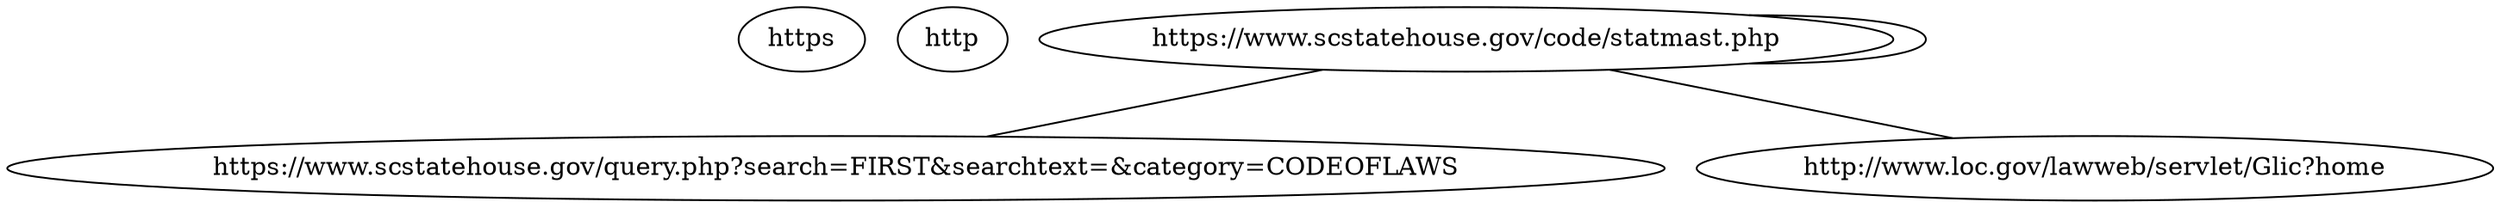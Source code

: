 graph  {
https [child_link="['https://www.scstatehouse.gov/code/statmast.php', 'https://www.scstatehouse.gov/query.php?search=FIRST&searchtext=&category=CODEOFLAWS', 'http://www.loc.gov/lawweb/servlet/Glic?home']", data="b\"\nSouth Carolina Code of Laws\nYour browser does not support JavaScript!  This page will not render correctly.\nHome\nSenate\nHouse\nCommittee\xc2\xa0Postings\xc2\xa0and\xc2\xa0Reports\nLegislative Council\nCitizens' Interest\nPublications\nStaff\xc2\xa0Portal\nChamber Video\nSenate(Audio Only)\nHouse(Audio Only)\nVideo\xc2\xa0ScheduleVideo Archives\nHow do I...\nQuick Search\nSearch for:\nFull Site Search\nBill Number\nLegislation\nBudget\nCode of Laws\nCode of Regulations\nConstitution\nHouse Journals\nSenate Journals\nLSA Bill Summary\nFind Your Legislators\nContact Your Legislator\nLegislation\nTrack Legislation\nMulti-Criteria Search\nResearch\nSouth Carolina Law\nRatifications & Acts\nCode of Laws\nCode of Regulations\nConstitution\nState Register\nLegislative Manual\nPurchase Manual\nView Manual Online\nStudent Connection\nVisiting the State House\nArchives\nState Agency Websites\nMedia Links\nSouth Carolina Law > South Carolina Code of Laws\nSouth Carolina Code of Laws\nSearch the Full Text of the Code of Laws\nDISCLAIMER\nThe South Carolina Legislative Council is offering access to the South Carolina Code of Laws on the Internet as a service to the public. The South Carolina Code on the General Assembly's website is now current through the 2023 Session of the General Assembly. The Code of Laws on this website will be updated online periodically; however, the official version of the Code of Laws remains the print version which will continue to be updated on a yearly basis before the start of each legislative session. The South Carolina Code, consisting only of Code text, numbering, history, and Effect of Amendment, Editor's, and Code Commissioner's notes may be copied from this website at the reader's expense and effort without need for permission.\nThe Legislative Council is unable to assist users of this service with legal questions. Also, legislative staff cannot respond to requests for legal advice or the application of the law to specific facts. Therefore, to understand and protect your legal rights, you should consult your own private lawyer regarding all legal questions.\nWhile every effort was made to ensure the accuracy and completeness of the South Carolina Code available on the South Carolina General Assembly's website, this version of the South Carolina Code is not official, and the state agencies preparing this website and the General Assembly are not responsible for any errors or omissions which may occur in these files. Only the current published volumes of the South Carolina Code of Laws Annotated and any pertinent acts and joint resolutions contain the official version.\nPlease note that the Legislative Council is not able to respond to individual inquiries regarding research or the features, format, or use of this website. However, you may notify the Legislative Services Agency at LSA@scstatehouse.gov regarding any apparent errors or omissions in content of Code sections on this website, in which case LSA will relay the information to appropriate staff members of the South Carolina Legislative Council for investigation.\nTitle 1 - Administration of the Government\nTitle 2 - General Assembly\nTitle 3 - U.S. Government, Agreements and Relations With\nTitle 4 - Counties\nTitle 5 - Municipal Corporations\nTitle 6 - Local Government - Provisions Applicable to Special Purpose\nDistricts and Other Political Subdivisions\nTitle 7 - Elections\nTitle 8 - Public Officers and Employees\nTitle 9 - Retirement Systems\nTitle 10 - Public Buildings and Property\nTitle 11 - Public Finance\nTitle 12 - Taxation\nTitle 13 - Planning, Research and Development\nTitle 14 - Courts\nTitle 15 - Civil Remedies and Procedures\nTitle 16 - Crimes and Offenses\nTitle 17 - Criminal Procedures\nTitle 18 - Appeals\nTitle 19 - Evidence\nTitle 20 - Domestic Relations\nTitle 21 - Estates, Trusts, Guardians and Fiduciaries\nTitle 22 - Magistrates and Constables\nTitle 23 - Law Enforcement and Public Safety\nTitle 24 - Corrections, Jails, Probations, Paroles and Pardons\nTitle 25 - Military, Civil Defense and Veterans Affairs\nTitle 26 - Notaries Public and Acknowledgements\nTitle 27 - Property and Conveyances\nTitle 28 - Eminent Domain\nTitle 29 - Mortgages and Other Liens\nTitle 30 - Public Records\nTitle 31 - Housing and Redevelopment\nTitle 32 - Contracts and Agents\nTitle 33 - Corporations, Partnerships and Associations\nTitle 34 - Banking, Financial Institutions and Money\nTitle 35 - Securities\nTitle 36 - Commercial Code\nTitle 37 - Consumer Protection Code\nTitle 38 - Insurance\nTitle 39 - Trade and Commerce\nTitle 40 - Professions and Occupations\nTitle 41 - Labor and Employment\nTitle 42 - Workers' Compensation\nTitle 43 - Social Services\nTitle 44 - Health\nTitle 45 - Hotels, Motels, Restaurants and Boardinghouses\nTitle 46 - Agriculture\nTitle 47 - Animals, Livestock and Poultry\nTitle 48 - Environmental Protection and Conservation\nTitle 49 - Waters, Water Resources and Drainage\nTitle 50 - Fish, Game and Watercraft\nTitle 51 - Parks, Recreation and Tourism\nTitle 52 - Amusements and Athletic Contests\nTitle 53 - Sundays, Holidays and Other Special Days\nTitle 54 - Ports and Maritime Matters\nTitle 55 - Aeronautics\nTitle 56 - Motor Vehicles\nTitle 57 - Highways, Bridges and Ferries\nTitle 58 - Public Utilities, Services and Carriers\nTitle 59 - Education\nTitle 60 - Libraries, Archives, Museums and Arts\nTitle 61 - Alcohol and Alcoholic Beverages\nTitle 62 - South Carolina Probate Code\nTitle 63 - South Carolina Children's Code\nOTHER LEGAL RESEARCH DATA BASES:\nCode of Regulations\nGlobal Legal Information Catalog - Law Library of Congress\nSouth Carolina Legislative Services Agency * 223 Blatt Building * 1105 Pendleton Street * Columbia, SC 29201\nDisclaimer * Policies * Photo Credits * Contact Us\nLegislative Services Agency\nh t t p : / / w w w . s c s t a t e h o u s e . g o v\""];
https [child_link="['https://www.scstatehouse.gov/code/statmast.php', 'https://www.scstatehouse.gov/code/statmast.php']", data="b\"\nSouth Carolina Legislature Online - Search\nYour browser does not support JavaScript!  This page will not render correctly.\nHome\nSenate\nHouse\nCommittee\xc2\xa0Postings\xc2\xa0and\xc2\xa0Reports\nLegislative Council\nCitizens' Interest\nPublications\nStaff\xc2\xa0Portal\nChamber Video\nSenate(Audio Only)\nHouse(Audio Only)\nVideo\xc2\xa0ScheduleVideo Archives\nHow do I...\nQuick Search\nSearch for:\nFull Site Search\nBill Number\nLegislation\nBudget\nCode of Laws\nCode of Regulations\nConstitution\nHouse Journals\nSenate Journals\nLSA Bill Summary\nFind Your Legislators\nContact Your Legislator\nLegislation\nTrack Legislation\nMulti-Criteria Search\nResearch\nSouth Carolina Law\nRatifications & Acts\nCode of Laws\nCode of Regulations\nConstitution\nState Register\nLegislative Manual\nPurchase Manual\nView Manual Online\nStudent Connection\nVisiting the State House\nArchives\nState Agency Websites\nMedia Links\nSouth Carolina Code of Laws > Search\nNew\xc2\xa0Search:\n(Use of stop words in a search will not produce desired results.)(For help with formatting search criteria, click here.)\nSelect Search Category:\nLEGISLATIONBUDGETCODEOFLAWSCODEOFREGSCONSTITUTIONHOUSEJOURNALSSENATEJOURNALSSUMMARY\nSubmitting...\nSouth Carolina Legislative Services Agency * 223 Blatt Building * 1105 Pendleton Street * Columbia, SC 29201\nDisclaimer * Policies * Photo Credits * Contact Us\nLegislative Services Agency\nh t t p : / / w w w . s c s t a t e h o u s e . g o v\""];
http [child_link="[]", data="b\"\nwww.loc.gov | 524: A timeout occurred\nA timeout occurred\nError code 524\nVisit cloudflare.com for more information.\n2023-11-07 18:48:44 UTC\nYou\nBrowser\nWorking\nLos Angeles\nCloudflare\nWorking\nwww.loc.gov\nHost\nError\nWhat happened?\nThe origin web server timed out responding to this request.\nWhat can I do?\nIf you're a visitor of this website:\nPlease try again in a few minutes.\nIf you're the owner of this website:\nThe connection to the origin web server was made, but the origin web server timed out before responding. The likely cause is an overloaded background task, database or application, stressing the resources on your web server. To resolve, please work with your hosting provider or web development team to free up resources for your database or overloaded application. Additional troubleshooting information here.\nCloudflare Ray ID: 8227be1b09ed0915\nYour IP:\nClick to reveal\n97.90.196.246\nPerformance & security by Cloudflare\""];
"https://www.scstatehouse.gov/code/statmast.php" -- "https://www.scstatehouse.gov/code/statmast.php";
"https://www.scstatehouse.gov/code/statmast.php" -- "https://www.scstatehouse.gov/query.php?search=FIRST&searchtext=&category=CODEOFLAWS";
"https://www.scstatehouse.gov/code/statmast.php" -- "http://www.loc.gov/lawweb/servlet/Glic?home";
}
